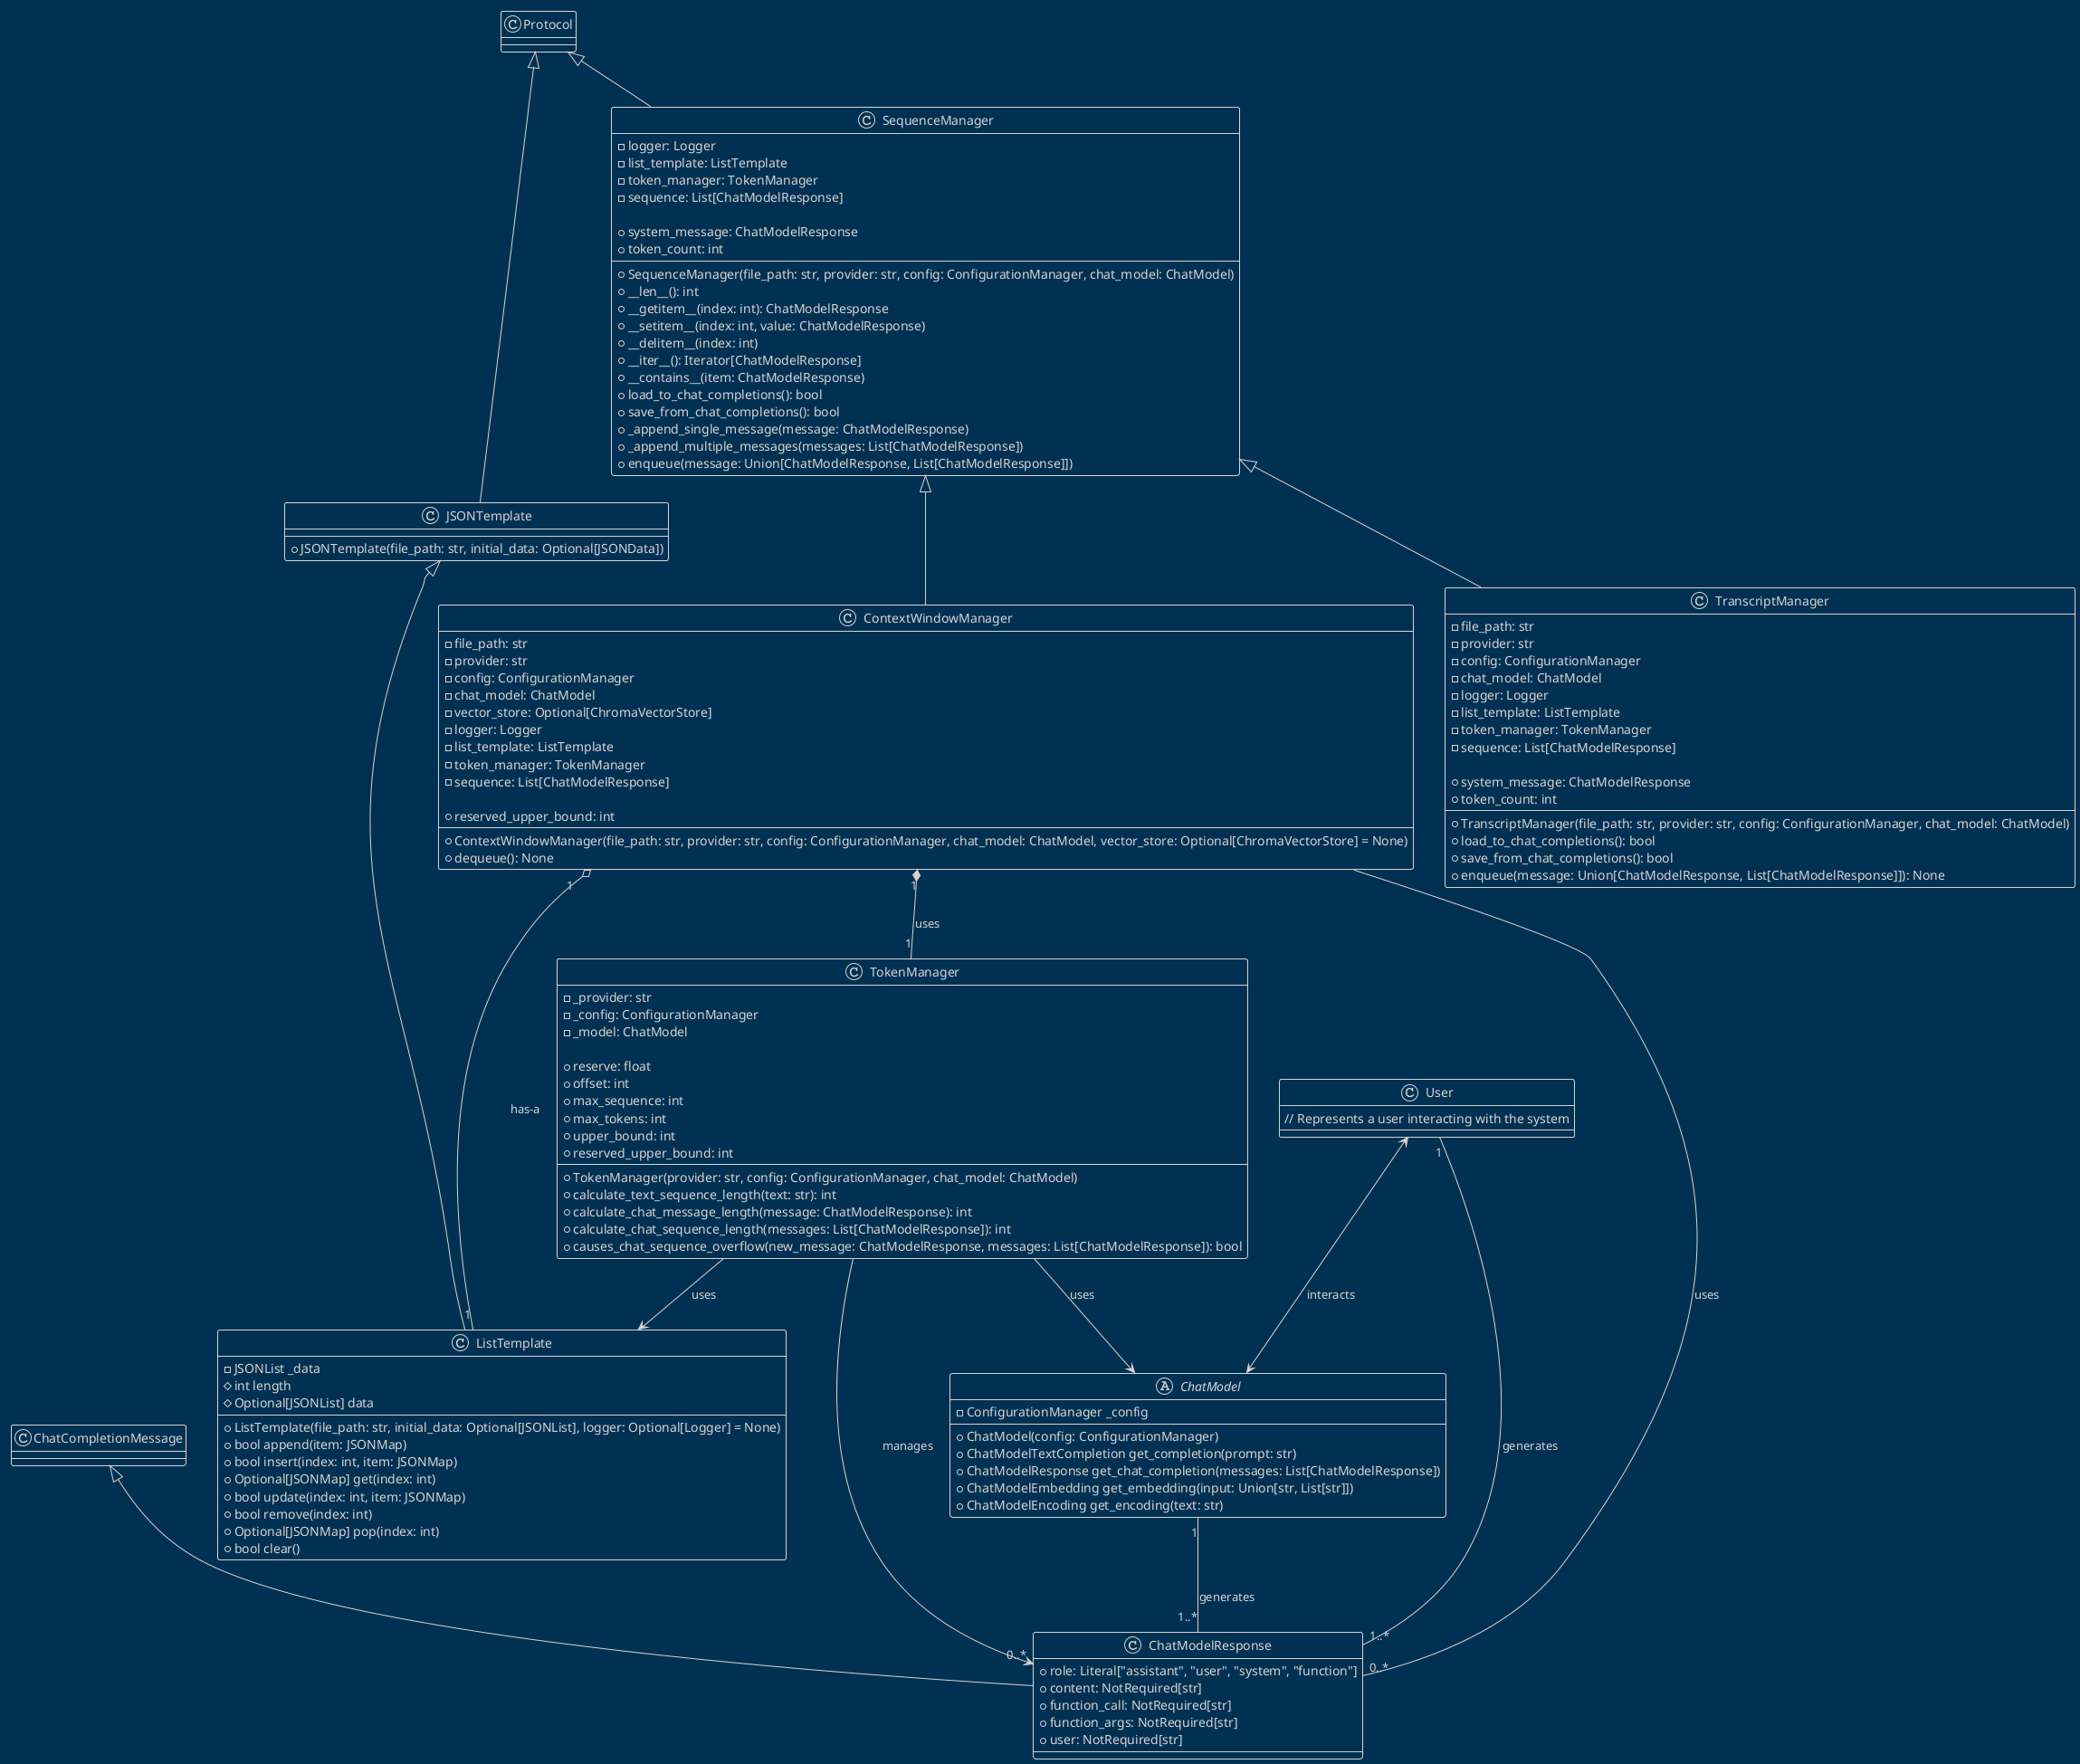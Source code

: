 @startuml SequenceManager
!theme blueprint

' docs/diagrams/plantuml/token_manager.puml

class ChatModelResponse extends ChatCompletionMessage {
    + role: Literal["assistant", "user", "system", "function"]
    + content: NotRequired[str]
    + function_call: NotRequired[str]
    + function_args: NotRequired[str]
    + user: NotRequired[str]
}

abstract class ChatModel {
    - ConfigurationManager _config
    + ChatModel(config: ConfigurationManager)
    + ChatModelTextCompletion get_completion(prompt: str)
    + ChatModelResponse get_chat_completion(messages: List[ChatModelResponse])
    + ChatModelEmbedding get_embedding(input: Union[str, List[str]])
    + ChatModelEncoding get_encoding(text: str)
}

class JSONTemplate extends Protocol {
    ' Template class for managing JSON sources
    + JSONTemplate(file_path: str, initial_data: Optional[JSONData])
}

class ListTemplate extends JSONTemplate {
    ' A template class for managing a list of dictionaries in JSON files.
    - JSONList _data
    + ListTemplate(file_path: str, initial_data: Optional[JSONList], logger: Optional[Logger] = None)
    # int length
    # Optional[JSONList] data
    + bool append(item: JSONMap)
    + bool insert(index: int, item: JSONMap)
    + Optional[JSONMap] get(index: int)
    + bool update(index: int, item: JSONMap)
    + bool remove(index: int)
    + Optional[JSONMap] pop(index: int)
    + bool clear()
}

class TokenManager {
    - _provider: str
    - _config: ConfigurationManager
    - _model: ChatModel

    + TokenManager(provider: str, config: ConfigurationManager, chat_model: ChatModel)
    + reserve: float
    + offset: int
    + max_sequence: int
    + max_tokens: int
    + upper_bound: int
    + reserved_upper_bound: int
    + calculate_text_sequence_length(text: str): int
    + calculate_chat_message_length(message: ChatModelResponse): int
    + calculate_chat_sequence_length(messages: List[ChatModelResponse]): int
    + causes_chat_sequence_overflow(new_message: ChatModelResponse, messages: List[ChatModelResponse]): bool
}

class SequenceManager extends Protocol {
    - logger: Logger
    - list_template: ListTemplate
    - token_manager: TokenManager
    - sequence: List[ChatModelResponse]

    + SequenceManager(file_path: str, provider: str, config: ConfigurationManager, chat_model: ChatModel)
    + __len__(): int
    + __getitem__(index: int): ChatModelResponse
    + __setitem__(index: int, value: ChatModelResponse)
    + __delitem__(index: int)
    + __iter__(): Iterator[ChatModelResponse]
    + __contains__(item: ChatModelResponse)
    + system_message: ChatModelResponse
    + token_count: int
    + load_to_chat_completions(): bool
    + save_from_chat_completions(): bool
    + _append_single_message(message: ChatModelResponse)
    + _append_multiple_messages(messages: List[ChatModelResponse])
    + enqueue(message: Union[ChatModelResponse, List[ChatModelResponse]])
}

class TranscriptManager extends SequenceManager {
    - file_path: str
    - provider: str
    - config: ConfigurationManager
    - chat_model: ChatModel
    - logger: Logger
    - list_template: ListTemplate
    - token_manager: TokenManager
    - sequence: List[ChatModelResponse]

    + TranscriptManager(file_path: str, provider: str, config: ConfigurationManager, chat_model: ChatModel)
    + system_message: ChatModelResponse
    + token_count: int
    + load_to_chat_completions(): bool
    + save_from_chat_completions(): bool
    + enqueue(message: Union[ChatModelResponse, List[ChatModelResponse]]): None
}

class ContextWindowManager extends SequenceManager {
    - file_path: str
    - provider: str
    - config: ConfigurationManager
    - chat_model: ChatModel
    - vector_store: Optional[ChromaVectorStore]
    - logger: Logger
    - list_template: ListTemplate
    - token_manager: TokenManager
    - sequence: List[ChatModelResponse]

    + ContextWindowManager(file_path: str, provider: str, config: ConfigurationManager, chat_model: ChatModel, vector_store: Optional[ChromaVectorStore] = None)
    + reserved_upper_bound: int
    + dequeue(): None
}

class User {
    // Represents a user interacting with the system
}

' UML diagram relationships

' User and ChatModel have a bidirectional association
User <--> ChatModel : interacts

' ChatModel and ChatModelResponse are tightly coupled
ChatModel "1" -- "1..*" ChatModelResponse : generates
User "1" -- "1..*" ChatModelResponse : generates

' ContextWindowManager has a composition relationship with TokenManager
ContextWindowManager "1" *-- "1" TokenManager : uses

' ContextWindowManager uses ChatModelResponse
ContextWindowManager -- "0..*" ChatModelResponse : uses

' ListTemplate is a component of ContextWindowManager
ContextWindowManager "1" o-- "1" ListTemplate : has-a

' TokenManager has a unidirectional association with ChatModel and ListTemplate
TokenManager --> ChatModel : uses
TokenManager --> ListTemplate : uses

' TokenManager manages tokens in ChatModelResponse
TokenManager --> "0..*" ChatModelResponse : manages

' Optional: Add logger relationship (if applicable)
' Logger class would be linked to classes that use it
' Logger <.. ContextWindowManager : logs
' Logger <.. TokenManager : logs

' Optional: JSONTemplate and ListTemplate relationship (if applicable)
' JSONTemplate <|-- ListTemplate : extends

@enduml

